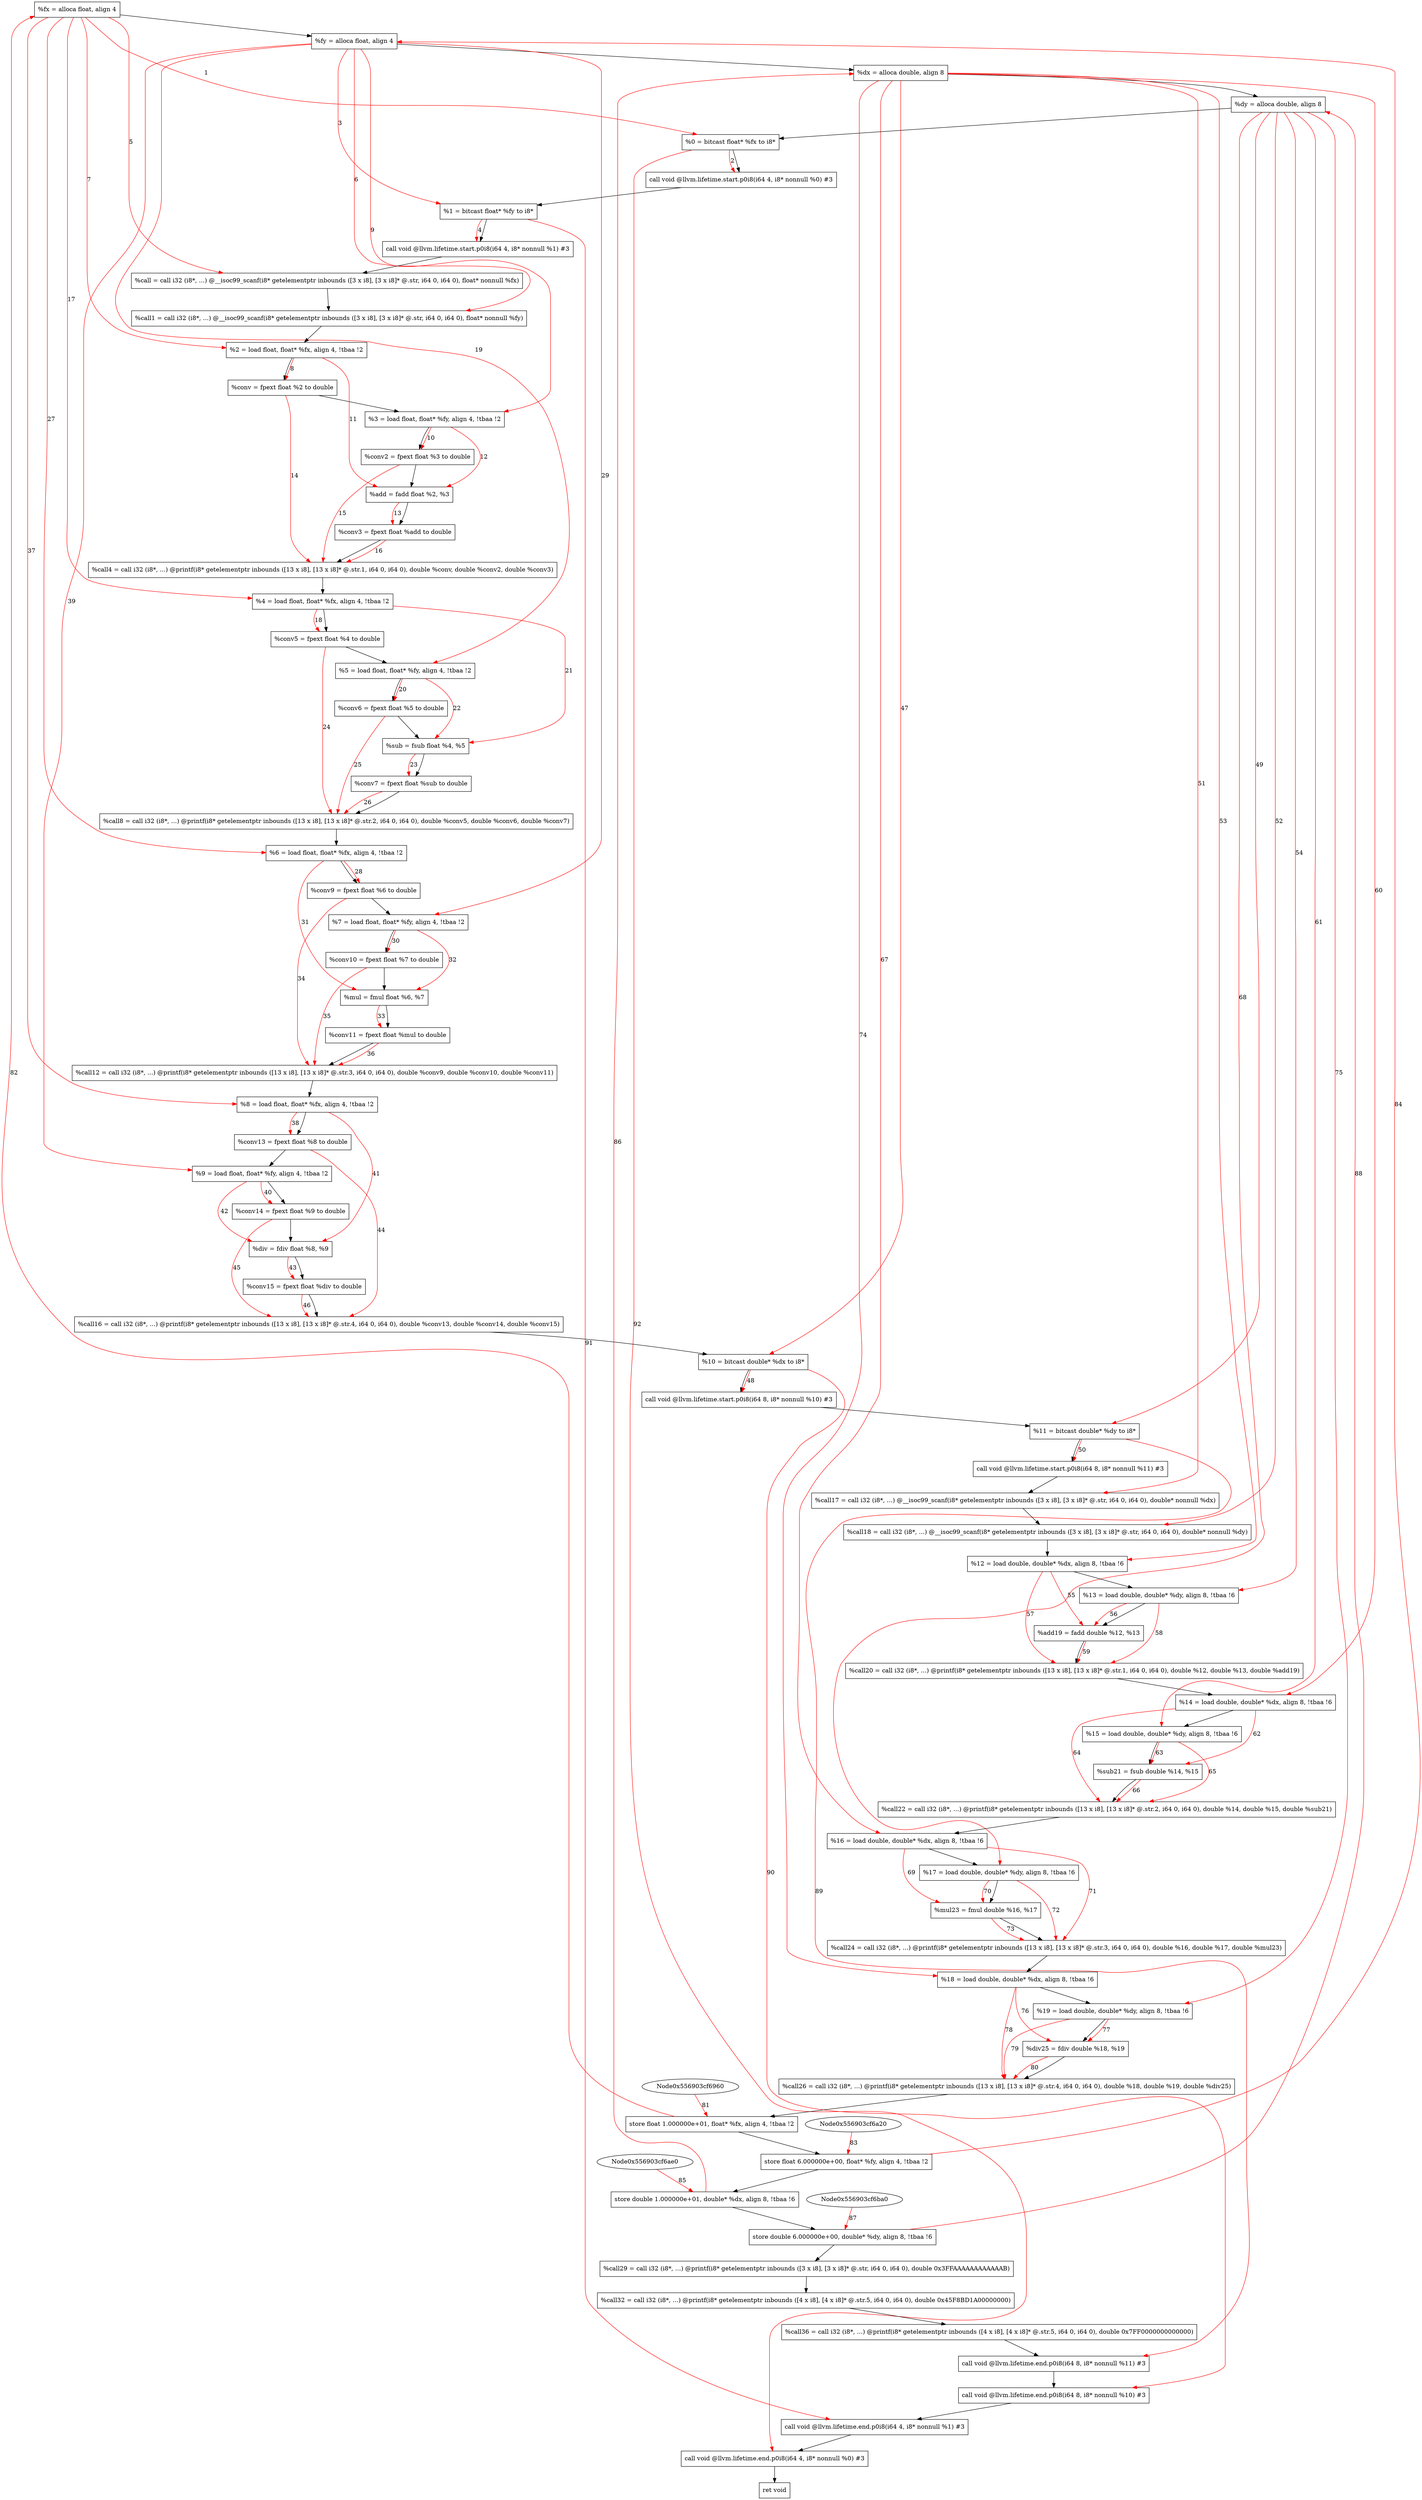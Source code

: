 digraph "CDFG for'func' function" {
	Node0x556903cf0838[shape=record, label="  %fx = alloca float, align 4"]
	Node0x556903cf0ef8[shape=record, label="  %fy = alloca float, align 4"]
	Node0x556903cf0f78[shape=record, label="  %dx = alloca double, align 8"]
	Node0x556903cf0ff8[shape=record, label="  %dy = alloca double, align 8"]
	Node0x556903cf1078[shape=record, label="  %0 = bitcast float* %fx to i8*"]
	Node0x556903cf14d8[shape=record, label="  call void @llvm.lifetime.start.p0i8(i64 4, i8* nonnull %0) #3"]
	Node0x556903cf15b8[shape=record, label="  %1 = bitcast float* %fy to i8*"]
	Node0x556903cf16b8[shape=record, label="  call void @llvm.lifetime.start.p0i8(i64 4, i8* nonnull %1) #3"]
	Node0x556903cf1ac8[shape=record, label="  %call = call i32 (i8*, ...) @__isoc99_scanf(i8* getelementptr inbounds ([3 x i8], [3 x i8]* @.str, i64 0, i64 0), float* nonnull %fx)"]
	Node0x556903cf1bb8[shape=record, label="  %call1 = call i32 (i8*, ...) @__isoc99_scanf(i8* getelementptr inbounds ([3 x i8], [3 x i8]* @.str, i64 0, i64 0), float* nonnull %fy)"]
	Node0x556903cf1c78[shape=record, label="  %2 = load float, float* %fx, align 4, !tbaa !2"]
	Node0x556903cf2bb8[shape=record, label="  %conv = fpext float %2 to double"]
	Node0x556903cf2c18[shape=record, label="  %3 = load float, float* %fy, align 4, !tbaa !2"]
	Node0x556903cf3288[shape=record, label="  %conv2 = fpext float %3 to double"]
	Node0x556903cf3320[shape=record, label="  %add = fadd float %2, %3"]
	Node0x556903cf3398[shape=record, label="  %conv3 = fpext float %add to double"]
	Node0x556903cf35a8[shape=record, label="  %call4 = call i32 (i8*, ...) @printf(i8* getelementptr inbounds ([13 x i8], [13 x i8]* @.str.1, i64 0, i64 0), double %conv, double %conv2, double %conv3)"]
	Node0x556903cf3688[shape=record, label="  %4 = load float, float* %fx, align 4, !tbaa !2"]
	Node0x556903cf3738[shape=record, label="  %conv5 = fpext float %4 to double"]
	Node0x556903cf3958[shape=record, label="  %5 = load float, float* %fy, align 4, !tbaa !2"]
	Node0x556903cf39b8[shape=record, label="  %conv6 = fpext float %5 to double"]
	Node0x556903cf3a50[shape=record, label="  %sub = fsub float %4, %5"]
	Node0x556903cf3ac8[shape=record, label="  %conv7 = fpext float %sub to double"]
	Node0x556903cf3c48[shape=record, label="  %call8 = call i32 (i8*, ...) @printf(i8* getelementptr inbounds ([13 x i8], [13 x i8]* @.str.2, i64 0, i64 0), double %conv5, double %conv6, double %conv7)"]
	Node0x556903cf3d08[shape=record, label="  %6 = load float, float* %fx, align 4, !tbaa !2"]
	Node0x556903cf3d68[shape=record, label="  %conv9 = fpext float %6 to double"]
	Node0x556903cf3de8[shape=record, label="  %7 = load float, float* %fy, align 4, !tbaa !2"]
	Node0x556903cf3e48[shape=record, label="  %conv10 = fpext float %7 to double"]
	Node0x556903cf3ee0[shape=record, label="  %mul = fmul float %6, %7"]
	Node0x556903cf3f58[shape=record, label="  %conv11 = fpext float %mul to double"]
	Node0x556903cf40d8[shape=record, label="  %call12 = call i32 (i8*, ...) @printf(i8* getelementptr inbounds ([13 x i8], [13 x i8]* @.str.3, i64 0, i64 0), double %conv9, double %conv10, double %conv11)"]
	Node0x556903cf4198[shape=record, label="  %8 = load float, float* %fx, align 4, !tbaa !2"]
	Node0x556903cf41f8[shape=record, label="  %conv13 = fpext float %8 to double"]
	Node0x556903cf4278[shape=record, label="  %9 = load float, float* %fy, align 4, !tbaa !2"]
	Node0x556903cf42d8[shape=record, label="  %conv14 = fpext float %9 to double"]
	Node0x556903cf4370[shape=record, label="  %div = fdiv float %8, %9"]
	Node0x556903cf4708[shape=record, label="  %conv15 = fpext float %div to double"]
	Node0x556903cf4888[shape=record, label="  %call16 = call i32 (i8*, ...) @printf(i8* getelementptr inbounds ([13 x i8], [13 x i8]* @.str.4, i64 0, i64 0), double %conv13, double %conv14, double %conv15)"]
	Node0x556903cf48f8[shape=record, label="  %10 = bitcast double* %dx to i8*"]
	Node0x556903cf4a48[shape=record, label="  call void @llvm.lifetime.start.p0i8(i64 8, i8* nonnull %10) #3"]
	Node0x556903cf4b08[shape=record, label="  %11 = bitcast double* %dy to i8*"]
	Node0x556903cf4bb8[shape=record, label="  call void @llvm.lifetime.start.p0i8(i64 8, i8* nonnull %11) #3"]
	Node0x556903cf4ca8[shape=record, label="  %call17 = call i32 (i8*, ...) @__isoc99_scanf(i8* getelementptr inbounds ([3 x i8], [3 x i8]* @.str, i64 0, i64 0), double* nonnull %dx)"]
	Node0x556903cf4d98[shape=record, label="  %call18 = call i32 (i8*, ...) @__isoc99_scanf(i8* getelementptr inbounds ([3 x i8], [3 x i8]* @.str, i64 0, i64 0), double* nonnull %dy)"]
	Node0x556903cf4e58[shape=record, label="  %12 = load double, double* %dx, align 8, !tbaa !6"]
	Node0x556903cf4f58[shape=record, label="  %13 = load double, double* %dy, align 8, !tbaa !6"]
	Node0x556903cf55e0[shape=record, label="  %add19 = fadd double %12, %13"]
	Node0x556903cf56d8[shape=record, label="  %call20 = call i32 (i8*, ...) @printf(i8* getelementptr inbounds ([13 x i8], [13 x i8]* @.str.1, i64 0, i64 0), double %12, double %13, double %add19)"]
	Node0x556903cf5798[shape=record, label="  %14 = load double, double* %dx, align 8, !tbaa !6"]
	Node0x556903cf57f8[shape=record, label="  %15 = load double, double* %dy, align 8, !tbaa !6"]
	Node0x556903cf5870[shape=record, label="  %sub21 = fsub double %14, %15"]
	Node0x556903cf5968[shape=record, label="  %call22 = call i32 (i8*, ...) @printf(i8* getelementptr inbounds ([13 x i8], [13 x i8]* @.str.2, i64 0, i64 0), double %14, double %15, double %sub21)"]
	Node0x556903cf5a28[shape=record, label="  %16 = load double, double* %dx, align 8, !tbaa !6"]
	Node0x556903cf5a88[shape=record, label="  %17 = load double, double* %dy, align 8, !tbaa !6"]
	Node0x556903cf5b00[shape=record, label="  %mul23 = fmul double %16, %17"]
	Node0x556903cf5bf8[shape=record, label="  %call24 = call i32 (i8*, ...) @printf(i8* getelementptr inbounds ([13 x i8], [13 x i8]* @.str.3, i64 0, i64 0), double %16, double %17, double %mul23)"]
	Node0x556903cf5cb8[shape=record, label="  %18 = load double, double* %dx, align 8, !tbaa !6"]
	Node0x556903cf5d18[shape=record, label="  %19 = load double, double* %dy, align 8, !tbaa !6"]
	Node0x556903cf5d90[shape=record, label="  %div25 = fdiv double %18, %19"]
	Node0x556903cf5e88[shape=record, label="  %call26 = call i32 (i8*, ...) @printf(i8* getelementptr inbounds ([13 x i8], [13 x i8]* @.str.4, i64 0, i64 0), double %18, double %19, double %div25)"]
	Node0x556903cf69d0[shape=record, label="  store float 1.000000e+01, float* %fx, align 4, !tbaa !2"]
	Node0x556903cf6a90[shape=record, label="  store float 6.000000e+00, float* %fy, align 4, !tbaa !2"]
	Node0x556903cf6b50[shape=record, label="  store double 1.000000e+01, double* %dx, align 8, !tbaa !6"]
	Node0x556903cf6c10[shape=record, label="  store double 6.000000e+00, double* %dy, align 8, !tbaa !6"]
	Node0x556903cf6ce8[shape=record, label="  %call29 = call i32 (i8*, ...) @printf(i8* getelementptr inbounds ([3 x i8], [3 x i8]* @.str, i64 0, i64 0), double 0x3FFAAAAAAAAAAAAB)"]
	Node0x556903cf76c8[shape=record, label="  %call32 = call i32 (i8*, ...) @printf(i8* getelementptr inbounds ([4 x i8], [4 x i8]* @.str.5, i64 0, i64 0), double 0x45F8BD1A00000000)"]
	Node0x556903cf7818[shape=record, label="  %call36 = call i32 (i8*, ...) @printf(i8* getelementptr inbounds ([4 x i8], [4 x i8]* @.str.5, i64 0, i64 0), double 0x7FF0000000000000)"]
	Node0x556903cf79f8[shape=record, label="  call void @llvm.lifetime.end.p0i8(i64 8, i8* nonnull %11) #3"]
	Node0x556903cf7b58[shape=record, label="  call void @llvm.lifetime.end.p0i8(i64 8, i8* nonnull %10) #3"]
	Node0x556903cf7c68[shape=record, label="  call void @llvm.lifetime.end.p0i8(i64 4, i8* nonnull %1) #3"]
	Node0x556903cf7d78[shape=record, label="  call void @llvm.lifetime.end.p0i8(i64 4, i8* nonnull %0) #3"]
	Node0x556903cf7e20[shape=record, label="  ret void"]
	Node0x556903cf0838 -> Node0x556903cf0ef8
	Node0x556903cf0ef8 -> Node0x556903cf0f78
	Node0x556903cf0f78 -> Node0x556903cf0ff8
	Node0x556903cf0ff8 -> Node0x556903cf1078
	Node0x556903cf1078 -> Node0x556903cf14d8
	Node0x556903cf14d8 -> Node0x556903cf15b8
	Node0x556903cf15b8 -> Node0x556903cf16b8
	Node0x556903cf16b8 -> Node0x556903cf1ac8
	Node0x556903cf1ac8 -> Node0x556903cf1bb8
	Node0x556903cf1bb8 -> Node0x556903cf1c78
	Node0x556903cf1c78 -> Node0x556903cf2bb8
	Node0x556903cf2bb8 -> Node0x556903cf2c18
	Node0x556903cf2c18 -> Node0x556903cf3288
	Node0x556903cf3288 -> Node0x556903cf3320
	Node0x556903cf3320 -> Node0x556903cf3398
	Node0x556903cf3398 -> Node0x556903cf35a8
	Node0x556903cf35a8 -> Node0x556903cf3688
	Node0x556903cf3688 -> Node0x556903cf3738
	Node0x556903cf3738 -> Node0x556903cf3958
	Node0x556903cf3958 -> Node0x556903cf39b8
	Node0x556903cf39b8 -> Node0x556903cf3a50
	Node0x556903cf3a50 -> Node0x556903cf3ac8
	Node0x556903cf3ac8 -> Node0x556903cf3c48
	Node0x556903cf3c48 -> Node0x556903cf3d08
	Node0x556903cf3d08 -> Node0x556903cf3d68
	Node0x556903cf3d68 -> Node0x556903cf3de8
	Node0x556903cf3de8 -> Node0x556903cf3e48
	Node0x556903cf3e48 -> Node0x556903cf3ee0
	Node0x556903cf3ee0 -> Node0x556903cf3f58
	Node0x556903cf3f58 -> Node0x556903cf40d8
	Node0x556903cf40d8 -> Node0x556903cf4198
	Node0x556903cf4198 -> Node0x556903cf41f8
	Node0x556903cf41f8 -> Node0x556903cf4278
	Node0x556903cf4278 -> Node0x556903cf42d8
	Node0x556903cf42d8 -> Node0x556903cf4370
	Node0x556903cf4370 -> Node0x556903cf4708
	Node0x556903cf4708 -> Node0x556903cf4888
	Node0x556903cf4888 -> Node0x556903cf48f8
	Node0x556903cf48f8 -> Node0x556903cf4a48
	Node0x556903cf4a48 -> Node0x556903cf4b08
	Node0x556903cf4b08 -> Node0x556903cf4bb8
	Node0x556903cf4bb8 -> Node0x556903cf4ca8
	Node0x556903cf4ca8 -> Node0x556903cf4d98
	Node0x556903cf4d98 -> Node0x556903cf4e58
	Node0x556903cf4e58 -> Node0x556903cf4f58
	Node0x556903cf4f58 -> Node0x556903cf55e0
	Node0x556903cf55e0 -> Node0x556903cf56d8
	Node0x556903cf56d8 -> Node0x556903cf5798
	Node0x556903cf5798 -> Node0x556903cf57f8
	Node0x556903cf57f8 -> Node0x556903cf5870
	Node0x556903cf5870 -> Node0x556903cf5968
	Node0x556903cf5968 -> Node0x556903cf5a28
	Node0x556903cf5a28 -> Node0x556903cf5a88
	Node0x556903cf5a88 -> Node0x556903cf5b00
	Node0x556903cf5b00 -> Node0x556903cf5bf8
	Node0x556903cf5bf8 -> Node0x556903cf5cb8
	Node0x556903cf5cb8 -> Node0x556903cf5d18
	Node0x556903cf5d18 -> Node0x556903cf5d90
	Node0x556903cf5d90 -> Node0x556903cf5e88
	Node0x556903cf5e88 -> Node0x556903cf69d0
	Node0x556903cf69d0 -> Node0x556903cf6a90
	Node0x556903cf6a90 -> Node0x556903cf6b50
	Node0x556903cf6b50 -> Node0x556903cf6c10
	Node0x556903cf6c10 -> Node0x556903cf6ce8
	Node0x556903cf6ce8 -> Node0x556903cf76c8
	Node0x556903cf76c8 -> Node0x556903cf7818
	Node0x556903cf7818 -> Node0x556903cf79f8
	Node0x556903cf79f8 -> Node0x556903cf7b58
	Node0x556903cf7b58 -> Node0x556903cf7c68
	Node0x556903cf7c68 -> Node0x556903cf7d78
	Node0x556903cf7d78 -> Node0x556903cf7e20
edge [color=red]
	Node0x556903cf0838 -> Node0x556903cf1078[label="1"]
	Node0x556903cf1078 -> Node0x556903cf14d8[label="2"]
	Node0x556903cf0ef8 -> Node0x556903cf15b8[label="3"]
	Node0x556903cf15b8 -> Node0x556903cf16b8[label="4"]
	Node0x556903cf0838 -> Node0x556903cf1ac8[label="5"]
	Node0x556903cf0ef8 -> Node0x556903cf1bb8[label="6"]
	Node0x556903cf0838 -> Node0x556903cf1c78[label="7"]
	Node0x556903cf1c78 -> Node0x556903cf2bb8[label="8"]
	Node0x556903cf0ef8 -> Node0x556903cf2c18[label="9"]
	Node0x556903cf2c18 -> Node0x556903cf3288[label="10"]
	Node0x556903cf1c78 -> Node0x556903cf3320[label="11"]
	Node0x556903cf2c18 -> Node0x556903cf3320[label="12"]
	Node0x556903cf3320 -> Node0x556903cf3398[label="13"]
	Node0x556903cf2bb8 -> Node0x556903cf35a8[label="14"]
	Node0x556903cf3288 -> Node0x556903cf35a8[label="15"]
	Node0x556903cf3398 -> Node0x556903cf35a8[label="16"]
	Node0x556903cf0838 -> Node0x556903cf3688[label="17"]
	Node0x556903cf3688 -> Node0x556903cf3738[label="18"]
	Node0x556903cf0ef8 -> Node0x556903cf3958[label="19"]
	Node0x556903cf3958 -> Node0x556903cf39b8[label="20"]
	Node0x556903cf3688 -> Node0x556903cf3a50[label="21"]
	Node0x556903cf3958 -> Node0x556903cf3a50[label="22"]
	Node0x556903cf3a50 -> Node0x556903cf3ac8[label="23"]
	Node0x556903cf3738 -> Node0x556903cf3c48[label="24"]
	Node0x556903cf39b8 -> Node0x556903cf3c48[label="25"]
	Node0x556903cf3ac8 -> Node0x556903cf3c48[label="26"]
	Node0x556903cf0838 -> Node0x556903cf3d08[label="27"]
	Node0x556903cf3d08 -> Node0x556903cf3d68[label="28"]
	Node0x556903cf0ef8 -> Node0x556903cf3de8[label="29"]
	Node0x556903cf3de8 -> Node0x556903cf3e48[label="30"]
	Node0x556903cf3d08 -> Node0x556903cf3ee0[label="31"]
	Node0x556903cf3de8 -> Node0x556903cf3ee0[label="32"]
	Node0x556903cf3ee0 -> Node0x556903cf3f58[label="33"]
	Node0x556903cf3d68 -> Node0x556903cf40d8[label="34"]
	Node0x556903cf3e48 -> Node0x556903cf40d8[label="35"]
	Node0x556903cf3f58 -> Node0x556903cf40d8[label="36"]
	Node0x556903cf0838 -> Node0x556903cf4198[label="37"]
	Node0x556903cf4198 -> Node0x556903cf41f8[label="38"]
	Node0x556903cf0ef8 -> Node0x556903cf4278[label="39"]
	Node0x556903cf4278 -> Node0x556903cf42d8[label="40"]
	Node0x556903cf4198 -> Node0x556903cf4370[label="41"]
	Node0x556903cf4278 -> Node0x556903cf4370[label="42"]
	Node0x556903cf4370 -> Node0x556903cf4708[label="43"]
	Node0x556903cf41f8 -> Node0x556903cf4888[label="44"]
	Node0x556903cf42d8 -> Node0x556903cf4888[label="45"]
	Node0x556903cf4708 -> Node0x556903cf4888[label="46"]
	Node0x556903cf0f78 -> Node0x556903cf48f8[label="47"]
	Node0x556903cf48f8 -> Node0x556903cf4a48[label="48"]
	Node0x556903cf0ff8 -> Node0x556903cf4b08[label="49"]
	Node0x556903cf4b08 -> Node0x556903cf4bb8[label="50"]
	Node0x556903cf0f78 -> Node0x556903cf4ca8[label="51"]
	Node0x556903cf0ff8 -> Node0x556903cf4d98[label="52"]
	Node0x556903cf0f78 -> Node0x556903cf4e58[label="53"]
	Node0x556903cf0ff8 -> Node0x556903cf4f58[label="54"]
	Node0x556903cf4e58 -> Node0x556903cf55e0[label="55"]
	Node0x556903cf4f58 -> Node0x556903cf55e0[label="56"]
	Node0x556903cf4e58 -> Node0x556903cf56d8[label="57"]
	Node0x556903cf4f58 -> Node0x556903cf56d8[label="58"]
	Node0x556903cf55e0 -> Node0x556903cf56d8[label="59"]
	Node0x556903cf0f78 -> Node0x556903cf5798[label="60"]
	Node0x556903cf0ff8 -> Node0x556903cf57f8[label="61"]
	Node0x556903cf5798 -> Node0x556903cf5870[label="62"]
	Node0x556903cf57f8 -> Node0x556903cf5870[label="63"]
	Node0x556903cf5798 -> Node0x556903cf5968[label="64"]
	Node0x556903cf57f8 -> Node0x556903cf5968[label="65"]
	Node0x556903cf5870 -> Node0x556903cf5968[label="66"]
	Node0x556903cf0f78 -> Node0x556903cf5a28[label="67"]
	Node0x556903cf0ff8 -> Node0x556903cf5a88[label="68"]
	Node0x556903cf5a28 -> Node0x556903cf5b00[label="69"]
	Node0x556903cf5a88 -> Node0x556903cf5b00[label="70"]
	Node0x556903cf5a28 -> Node0x556903cf5bf8[label="71"]
	Node0x556903cf5a88 -> Node0x556903cf5bf8[label="72"]
	Node0x556903cf5b00 -> Node0x556903cf5bf8[label="73"]
	Node0x556903cf0f78 -> Node0x556903cf5cb8[label="74"]
	Node0x556903cf0ff8 -> Node0x556903cf5d18[label="75"]
	Node0x556903cf5cb8 -> Node0x556903cf5d90[label="76"]
	Node0x556903cf5d18 -> Node0x556903cf5d90[label="77"]
	Node0x556903cf5cb8 -> Node0x556903cf5e88[label="78"]
	Node0x556903cf5d18 -> Node0x556903cf5e88[label="79"]
	Node0x556903cf5d90 -> Node0x556903cf5e88[label="80"]
	Node0x556903cf6960 -> Node0x556903cf69d0[label="81"]
	Node0x556903cf69d0 -> Node0x556903cf0838[label="82"]
	Node0x556903cf6a20 -> Node0x556903cf6a90[label="83"]
	Node0x556903cf6a90 -> Node0x556903cf0ef8[label="84"]
	Node0x556903cf6ae0 -> Node0x556903cf6b50[label="85"]
	Node0x556903cf6b50 -> Node0x556903cf0f78[label="86"]
	Node0x556903cf6ba0 -> Node0x556903cf6c10[label="87"]
	Node0x556903cf6c10 -> Node0x556903cf0ff8[label="88"]
	Node0x556903cf4b08 -> Node0x556903cf79f8[label="89"]
	Node0x556903cf48f8 -> Node0x556903cf7b58[label="90"]
	Node0x556903cf15b8 -> Node0x556903cf7c68[label="91"]
	Node0x556903cf1078 -> Node0x556903cf7d78[label="92"]
}
